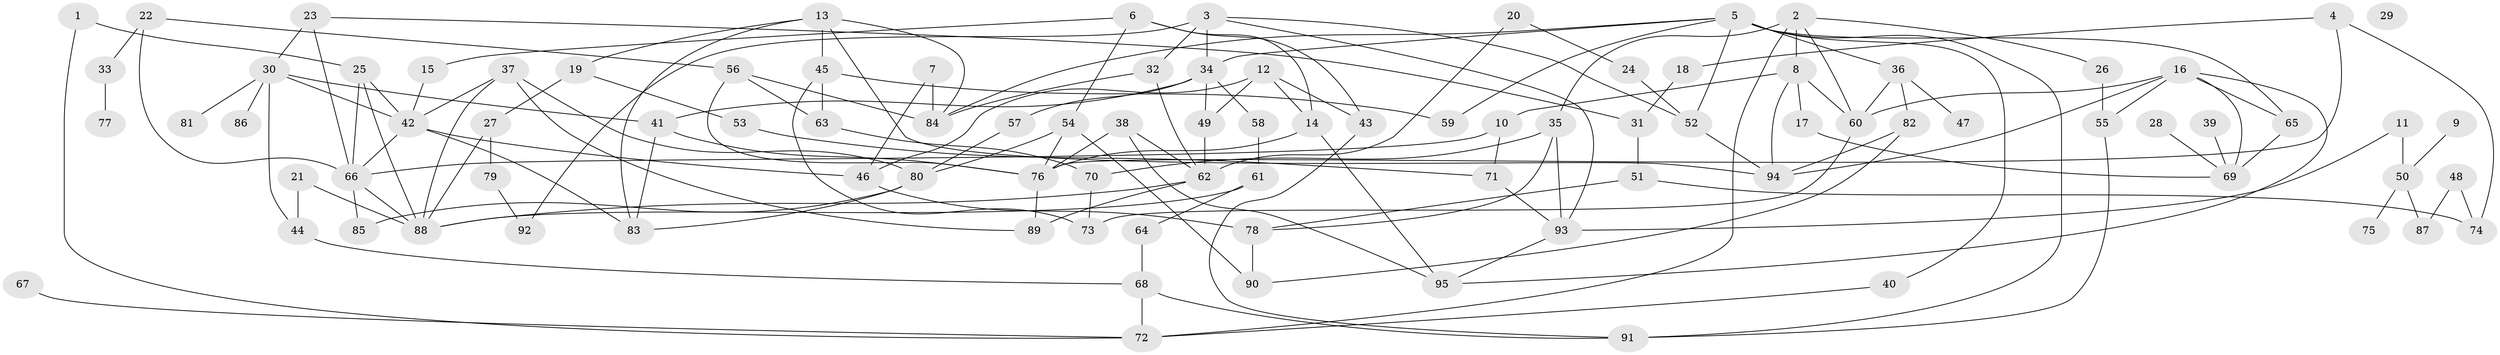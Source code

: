 // coarse degree distribution, {4: 0.10810810810810811, 6: 0.05405405405405406, 2: 0.10810810810810811, 3: 0.16216216216216217, 8: 0.08108108108108109, 7: 0.10810810810810811, 1: 0.21621621621621623, 5: 0.08108108108108109, 9: 0.02702702702702703, 10: 0.05405405405405406}
// Generated by graph-tools (version 1.1) at 2025/35/03/04/25 23:35:56]
// undirected, 95 vertices, 158 edges
graph export_dot {
  node [color=gray90,style=filled];
  1;
  2;
  3;
  4;
  5;
  6;
  7;
  8;
  9;
  10;
  11;
  12;
  13;
  14;
  15;
  16;
  17;
  18;
  19;
  20;
  21;
  22;
  23;
  24;
  25;
  26;
  27;
  28;
  29;
  30;
  31;
  32;
  33;
  34;
  35;
  36;
  37;
  38;
  39;
  40;
  41;
  42;
  43;
  44;
  45;
  46;
  47;
  48;
  49;
  50;
  51;
  52;
  53;
  54;
  55;
  56;
  57;
  58;
  59;
  60;
  61;
  62;
  63;
  64;
  65;
  66;
  67;
  68;
  69;
  70;
  71;
  72;
  73;
  74;
  75;
  76;
  77;
  78;
  79;
  80;
  81;
  82;
  83;
  84;
  85;
  86;
  87;
  88;
  89;
  90;
  91;
  92;
  93;
  94;
  95;
  1 -- 25;
  1 -- 72;
  2 -- 8;
  2 -- 26;
  2 -- 35;
  2 -- 60;
  2 -- 72;
  3 -- 32;
  3 -- 34;
  3 -- 52;
  3 -- 92;
  3 -- 93;
  4 -- 18;
  4 -- 74;
  4 -- 76;
  5 -- 34;
  5 -- 36;
  5 -- 40;
  5 -- 52;
  5 -- 59;
  5 -- 65;
  5 -- 84;
  5 -- 91;
  6 -- 14;
  6 -- 15;
  6 -- 43;
  6 -- 54;
  7 -- 46;
  7 -- 84;
  8 -- 10;
  8 -- 17;
  8 -- 60;
  8 -- 94;
  9 -- 50;
  10 -- 66;
  10 -- 71;
  11 -- 50;
  11 -- 93;
  12 -- 14;
  12 -- 43;
  12 -- 46;
  12 -- 49;
  13 -- 19;
  13 -- 45;
  13 -- 83;
  13 -- 84;
  13 -- 94;
  14 -- 76;
  14 -- 95;
  15 -- 42;
  16 -- 55;
  16 -- 60;
  16 -- 65;
  16 -- 69;
  16 -- 94;
  16 -- 95;
  17 -- 69;
  18 -- 31;
  19 -- 27;
  19 -- 53;
  20 -- 24;
  20 -- 62;
  21 -- 44;
  21 -- 88;
  22 -- 33;
  22 -- 56;
  22 -- 66;
  23 -- 30;
  23 -- 31;
  23 -- 66;
  24 -- 52;
  25 -- 42;
  25 -- 66;
  25 -- 88;
  26 -- 55;
  27 -- 79;
  27 -- 88;
  28 -- 69;
  30 -- 41;
  30 -- 42;
  30 -- 44;
  30 -- 81;
  30 -- 86;
  31 -- 51;
  32 -- 62;
  32 -- 84;
  33 -- 77;
  34 -- 41;
  34 -- 49;
  34 -- 57;
  34 -- 58;
  35 -- 70;
  35 -- 78;
  35 -- 93;
  36 -- 47;
  36 -- 60;
  36 -- 82;
  37 -- 42;
  37 -- 80;
  37 -- 88;
  37 -- 89;
  38 -- 62;
  38 -- 76;
  38 -- 95;
  39 -- 69;
  40 -- 72;
  41 -- 76;
  41 -- 83;
  42 -- 46;
  42 -- 66;
  42 -- 83;
  43 -- 91;
  44 -- 68;
  45 -- 59;
  45 -- 63;
  45 -- 73;
  46 -- 78;
  48 -- 74;
  48 -- 87;
  49 -- 62;
  50 -- 75;
  50 -- 87;
  51 -- 74;
  51 -- 78;
  52 -- 94;
  53 -- 71;
  54 -- 76;
  54 -- 80;
  54 -- 90;
  55 -- 91;
  56 -- 63;
  56 -- 76;
  56 -- 84;
  57 -- 80;
  58 -- 61;
  60 -- 73;
  61 -- 64;
  61 -- 88;
  62 -- 88;
  62 -- 89;
  63 -- 70;
  64 -- 68;
  65 -- 69;
  66 -- 85;
  66 -- 88;
  67 -- 72;
  68 -- 72;
  68 -- 91;
  70 -- 73;
  71 -- 93;
  76 -- 89;
  78 -- 90;
  79 -- 92;
  80 -- 83;
  80 -- 85;
  82 -- 90;
  82 -- 94;
  93 -- 95;
}

